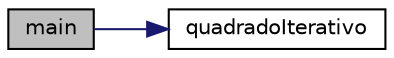 digraph "main"
{
  edge [fontname="Helvetica",fontsize="10",labelfontname="Helvetica",labelfontsize="10"];
  node [fontname="Helvetica",fontsize="10",shape=record];
  rankdir="LR";
  Node0 [label="main",height=0.2,width=0.4,color="black", fillcolor="grey75", style="filled", fontcolor="black"];
  Node0 -> Node1 [color="midnightblue",fontsize="10",style="solid",fontname="Helvetica"];
  Node1 [label="quadradoIterativo",height=0.2,width=0.4,color="black", fillcolor="white", style="filled",URL="$quadrado__iterativo_8cpp.html#a3792389add58119326e59ce153e31b1f",tooltip="Função para cálculo recursivo do quadrado de um número natural. "];
}
